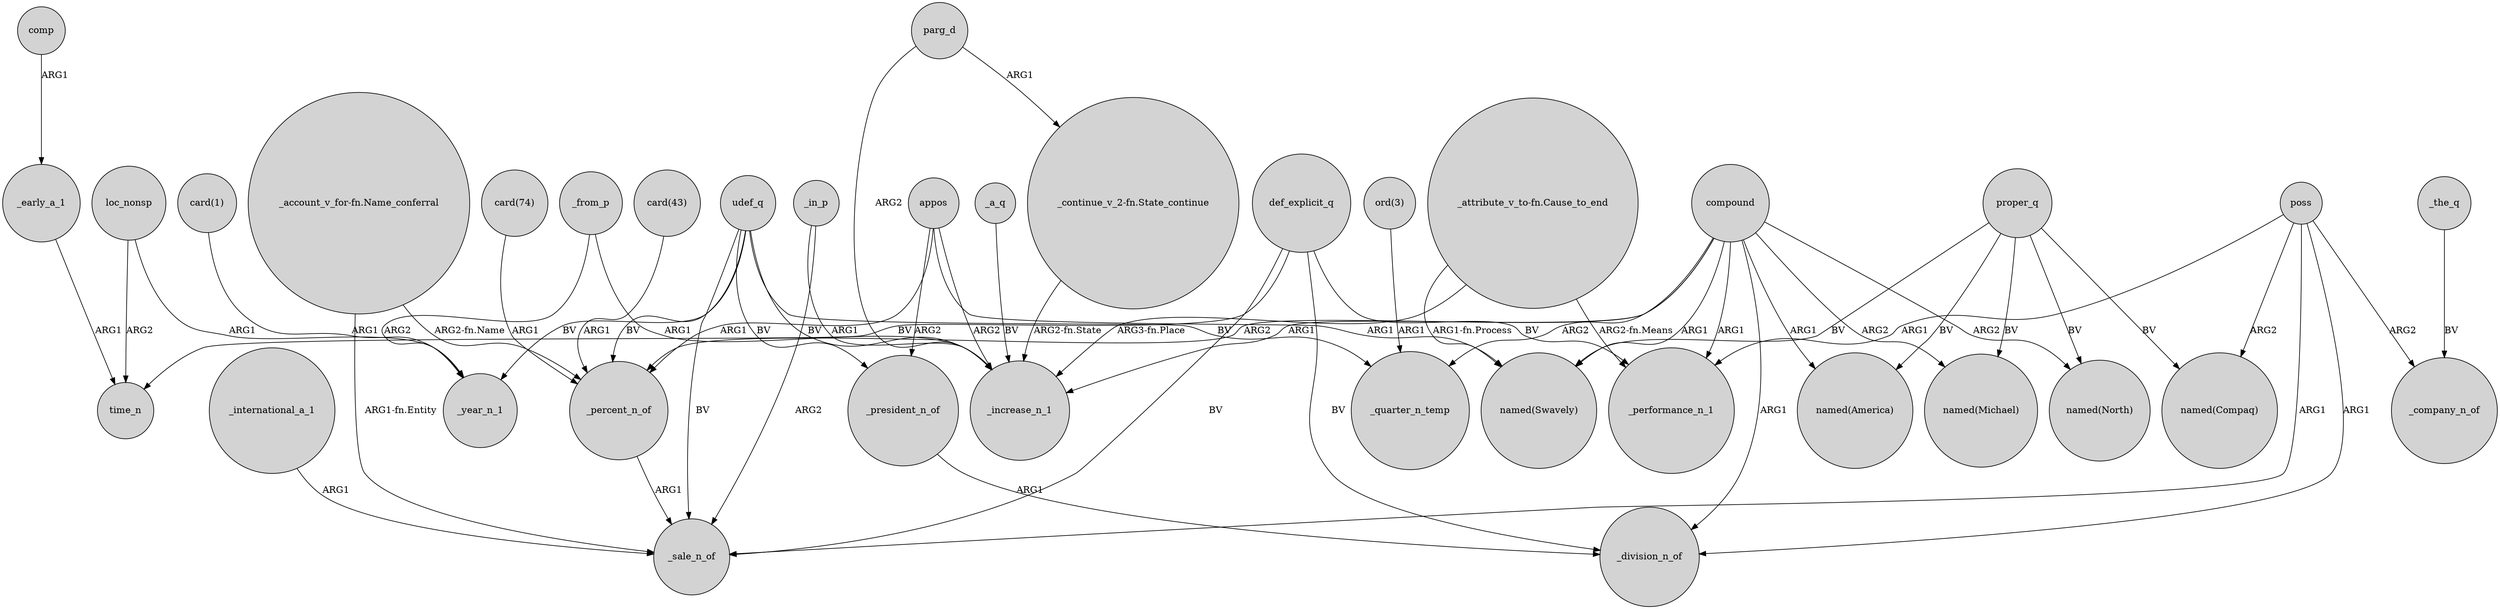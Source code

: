 digraph {
	node [shape=circle style=filled]
	_early_a_1 -> time_n [label=ARG1]
	appos -> _president_n_of [label=ARG2]
	_percent_n_of -> _sale_n_of [label=ARG1]
	compound -> _increase_n_1 [label=ARG1]
	compound -> "named(Michael)" [label=ARG2]
	"ord(3)" -> _quarter_n_temp [label=ARG1]
	proper_q -> "named(North)" [label=BV]
	"_attribute_v_to-fn.Cause_to_end" -> _performance_n_1 [label="ARG2-fn.Means"]
	compound -> "named(America)" [label=ARG1]
	parg_d -> _increase_n_1 [label=ARG2]
	def_explicit_q -> _division_n_of [label=BV]
	poss -> "named(Compaq)" [label=ARG2]
	_international_a_1 -> _sale_n_of [label=ARG1]
	"card(1)" -> _year_n_1 [label=ARG1]
	parg_d -> "_continue_v_2-fn.State_continue" [label=ARG1]
	loc_nonsp -> _year_n_1 [label=ARG1]
	_in_p -> _sale_n_of [label=ARG2]
	"_account_v_for-fn.Name_conferral" -> _sale_n_of [label="ARG1-fn.Entity"]
	appos -> "named(Swavely)" [label=ARG1]
	appos -> _increase_n_1 [label=ARG2]
	compound -> _performance_n_1 [label=ARG1]
	proper_q -> "named(America)" [label=BV]
	comp -> _early_a_1 [label=ARG1]
	udef_q -> _sale_n_of [label=BV]
	udef_q -> _increase_n_1 [label=BV]
	"card(43)" -> _percent_n_of [label=ARG1]
	proper_q -> "named(Michael)" [label=BV]
	"_account_v_for-fn.Name_conferral" -> _percent_n_of [label="ARG2-fn.Name"]
	appos -> _percent_n_of [label=ARG1]
	proper_q -> "named(Swavely)" [label=BV]
	def_explicit_q -> _sale_n_of [label=BV]
	poss -> _company_n_of [label=ARG2]
	compound -> _quarter_n_temp [label=ARG2]
	udef_q -> _percent_n_of [label=BV]
	compound -> "named(Swavely)" [label=ARG1]
	_president_n_of -> _division_n_of [label=ARG1]
	def_explicit_q -> _performance_n_1 [label=BV]
	compound -> _percent_n_of [label=ARG2]
	"_continue_v_2-fn.State_continue" -> _increase_n_1 [label="ARG2-fn.State"]
	_from_p -> _year_n_1 [label=ARG2]
	poss -> _performance_n_1 [label=ARG1]
	compound -> _division_n_of [label=ARG1]
	_from_p -> _increase_n_1 [label=ARG1]
	"_attribute_v_to-fn.Cause_to_end" -> "named(Swavely)" [label="ARG1-fn.Process"]
	udef_q -> _quarter_n_temp [label=BV]
	_a_q -> _increase_n_1 [label=BV]
	proper_q -> "named(Compaq)" [label=BV]
	def_explicit_q -> time_n [label=BV]
	udef_q -> _year_n_1 [label=BV]
	poss -> _division_n_of [label=ARG1]
	loc_nonsp -> time_n [label=ARG2]
	"card(74)" -> _percent_n_of [label=ARG1]
	compound -> "named(North)" [label=ARG2]
	"_attribute_v_to-fn.Cause_to_end" -> _increase_n_1 [label="ARG3-fn.Place"]
	udef_q -> _president_n_of [label=BV]
	_in_p -> _increase_n_1 [label=ARG1]
	_the_q -> _company_n_of [label=BV]
	poss -> _sale_n_of [label=ARG1]
}
